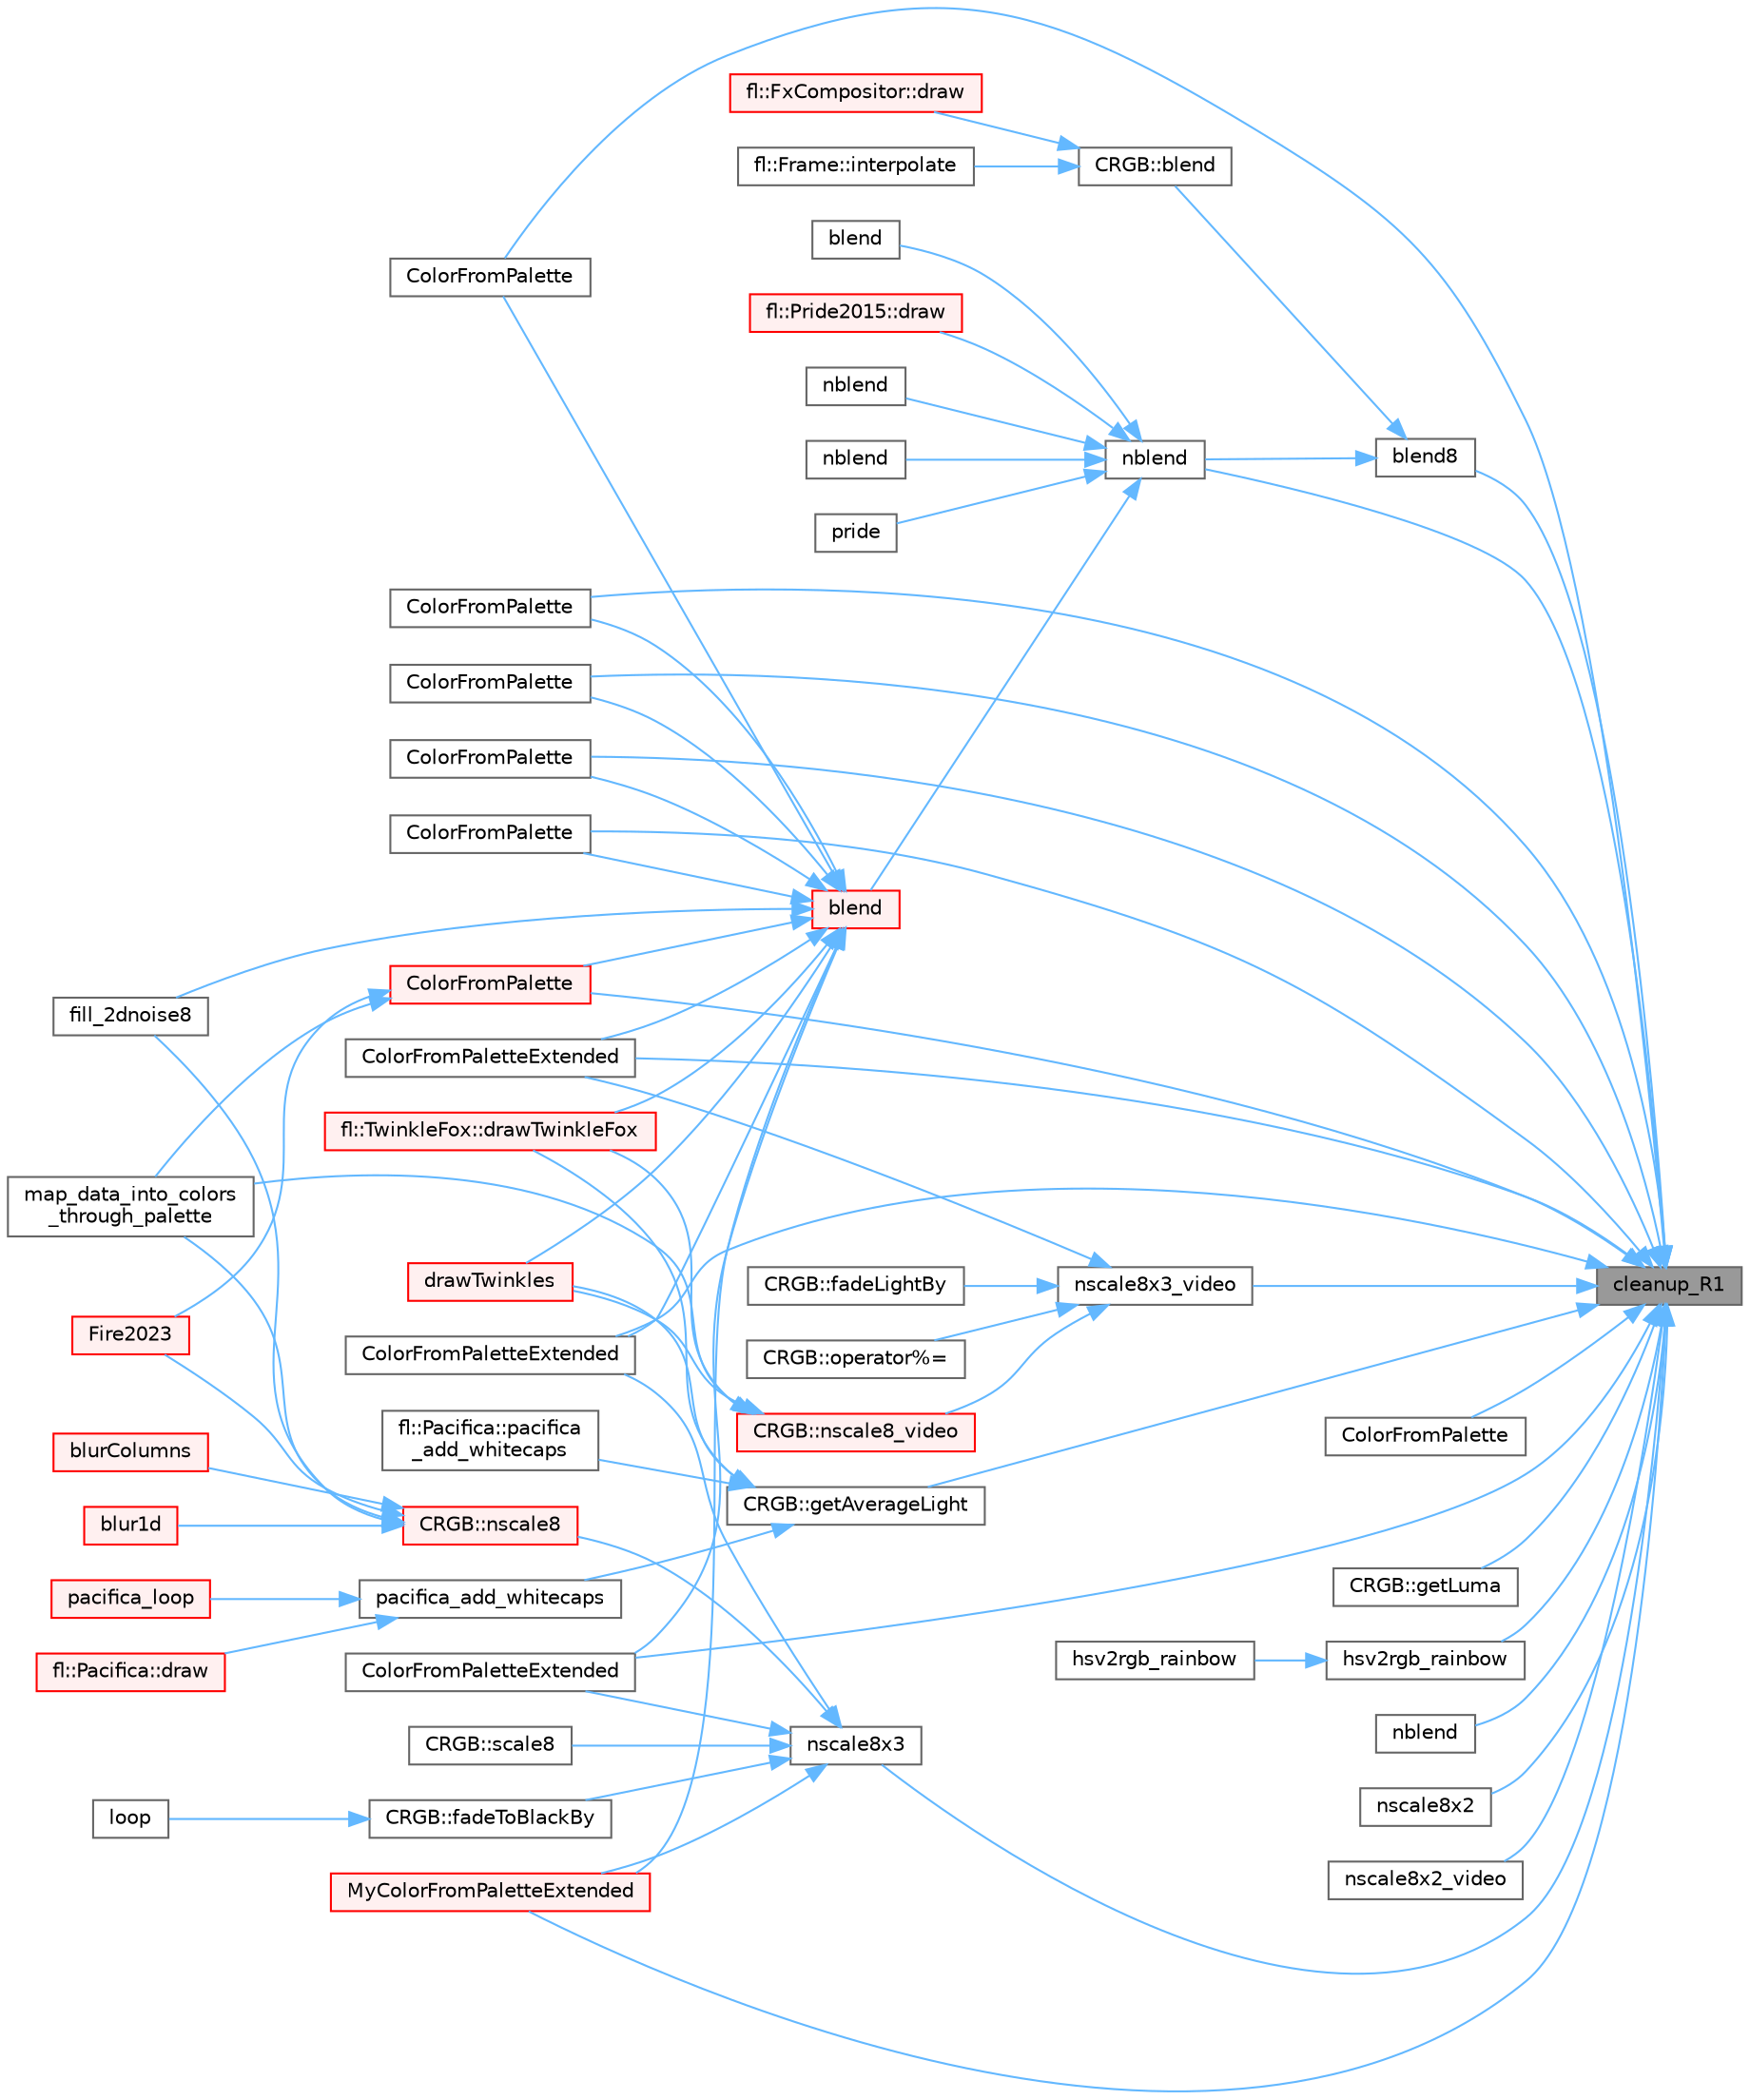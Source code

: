 digraph "cleanup_R1"
{
 // LATEX_PDF_SIZE
  bgcolor="transparent";
  edge [fontname=Helvetica,fontsize=10,labelfontname=Helvetica,labelfontsize=10];
  node [fontname=Helvetica,fontsize=10,shape=box,height=0.2,width=0.4];
  rankdir="RL";
  Node1 [id="Node000001",label="cleanup_R1",height=0.2,width=0.4,color="gray40", fillcolor="grey60", style="filled", fontcolor="black",tooltip="Clean up the r1 register after a series of *LEAVING_R1_DIRTY calls."];
  Node1 -> Node2 [id="edge1_Node000001_Node000002",dir="back",color="steelblue1",style="solid",tooltip=" "];
  Node2 [id="Node000002",label="blend8",height=0.2,width=0.4,color="grey40", fillcolor="white", style="filled",URL="$d5/d98/group___math.html#ga9a604de042246d6c87fdbfdd5578f377",tooltip="Blend a variable proportion (0-255) of one byte to another."];
  Node2 -> Node3 [id="edge2_Node000002_Node000003",dir="back",color="steelblue1",style="solid",tooltip=" "];
  Node3 [id="Node000003",label="CRGB::blend",height=0.2,width=0.4,color="grey40", fillcolor="white", style="filled",URL="$db/d87/group___pixel_types.html#a6348cb098a0b27f443bd1af290dafa94",tooltip=" "];
  Node3 -> Node4 [id="edge3_Node000003_Node000004",dir="back",color="steelblue1",style="solid",tooltip=" "];
  Node4 [id="Node000004",label="fl::FxCompositor::draw",height=0.2,width=0.4,color="red", fillcolor="#FFF0F0", style="filled",URL="$d7/df1/classfl_1_1_fx_compositor.html#aade5cf1a5c03eb71c39f8ed58c981e96",tooltip=" "];
  Node3 -> Node7 [id="edge4_Node000003_Node000007",dir="back",color="steelblue1",style="solid",tooltip=" "];
  Node7 [id="Node000007",label="fl::Frame::interpolate",height=0.2,width=0.4,color="grey40", fillcolor="white", style="filled",URL="$d1/de0/classfl_1_1_frame.html#a18b6f7181804a0392e40796f46352115",tooltip=" "];
  Node2 -> Node8 [id="edge5_Node000002_Node000008",dir="back",color="steelblue1",style="solid",tooltip=" "];
  Node8 [id="Node000008",label="nblend",height=0.2,width=0.4,color="grey40", fillcolor="white", style="filled",URL="$dc/db8/group___color_blends.html#ga325120664a9c9b41abceee65303b0c4e",tooltip="Destructively modifies one color, blending in a given fraction of an overlay color."];
  Node8 -> Node9 [id="edge6_Node000008_Node000009",dir="back",color="steelblue1",style="solid",tooltip=" "];
  Node9 [id="Node000009",label="blend",height=0.2,width=0.4,color="grey40", fillcolor="white", style="filled",URL="$dc/db8/group___color_blends.html#ga0d242048cc8978be5ea70a6c33402721",tooltip="Computes a new color blended some fraction of the way between two other colors."];
  Node8 -> Node10 [id="edge7_Node000008_Node000010",dir="back",color="steelblue1",style="solid",tooltip=" "];
  Node10 [id="Node000010",label="blend",height=0.2,width=0.4,color="red", fillcolor="#FFF0F0", style="filled",URL="$dc/db8/group___color_blends.html#ga4f06b4423f71f77346aaf5dabe7dd05c",tooltip="Computes a new color blended some fraction of the way between two other colors."];
  Node10 -> Node13 [id="edge8_Node000010_Node000013",dir="back",color="steelblue1",style="solid",tooltip=" "];
  Node13 [id="Node000013",label="ColorFromPalette",height=0.2,width=0.4,color="grey40", fillcolor="white", style="filled",URL="$d2/d73/group___palette_colors.html#gafdfc20fbf9b8e4b71e010a654ec27891",tooltip="Get a color from a palette."];
  Node10 -> Node14 [id="edge9_Node000010_Node000014",dir="back",color="steelblue1",style="solid",tooltip=" "];
  Node14 [id="Node000014",label="ColorFromPalette",height=0.2,width=0.4,color="grey40", fillcolor="white", style="filled",URL="$d2/d73/group___palette_colors.html#ga1684ed7eb860c68a915d03e94250e58a",tooltip="Get a color from a palette."];
  Node10 -> Node15 [id="edge10_Node000010_Node000015",dir="back",color="steelblue1",style="solid",tooltip=" "];
  Node15 [id="Node000015",label="ColorFromPalette",height=0.2,width=0.4,color="red", fillcolor="#FFF0F0", style="filled",URL="$d2/d73/group___palette_colors.html#gac46e65aff3dd6519b33e27f0998f17cd",tooltip="Get a color from a palette."];
  Node15 -> Node34 [id="edge11_Node000015_Node000034",dir="back",color="steelblue1",style="solid",tooltip=" "];
  Node34 [id="Node000034",label="Fire2023",height=0.2,width=0.4,color="red", fillcolor="#FFF0F0", style="filled",URL="$d8/d2c/_fire2023_8ino.html#abe327b12b434120ecf20ae3f46800983",tooltip=" "];
  Node15 -> Node36 [id="edge12_Node000015_Node000036",dir="back",color="steelblue1",style="solid",tooltip=" "];
  Node36 [id="Node000036",label="map_data_into_colors\l_through_palette",height=0.2,width=0.4,color="grey40", fillcolor="white", style="filled",URL="$d2/d73/group___palette_colors.html#gaf34a692bbec05b697dc9c06d8bb0f74f",tooltip="Maps an array of palette color indexes into an array of LED colors."];
  Node10 -> Node58 [id="edge13_Node000010_Node000058",dir="back",color="steelblue1",style="solid",tooltip=" "];
  Node58 [id="Node000058",label="ColorFromPalette",height=0.2,width=0.4,color="grey40", fillcolor="white", style="filled",URL="$d2/d73/group___palette_colors.html#gae5e137a13a4b6145fe40007328d398f4",tooltip="Get a color from a palette."];
  Node10 -> Node59 [id="edge14_Node000010_Node000059",dir="back",color="steelblue1",style="solid",tooltip=" "];
  Node59 [id="Node000059",label="ColorFromPalette",height=0.2,width=0.4,color="grey40", fillcolor="white", style="filled",URL="$d2/d73/group___palette_colors.html#ga0a1bd774cd65ee7b85a20c11212bbd95",tooltip="Get a color from a palette."];
  Node10 -> Node60 [id="edge15_Node000010_Node000060",dir="back",color="steelblue1",style="solid",tooltip=" "];
  Node60 [id="Node000060",label="ColorFromPalette",height=0.2,width=0.4,color="grey40", fillcolor="white", style="filled",URL="$d2/d73/group___palette_colors.html#gaea6bd3ab3ec62d88e2dcc7ab2486dcd4",tooltip="Get a color from a palette."];
  Node10 -> Node61 [id="edge16_Node000010_Node000061",dir="back",color="steelblue1",style="solid",tooltip=" "];
  Node61 [id="Node000061",label="ColorFromPaletteExtended",height=0.2,width=0.4,color="grey40", fillcolor="white", style="filled",URL="$d2/d73/group___palette_colors.html#ga61f55da5eb81ddc50f7855b26fb0d69b",tooltip="Same as ColorFromPalette, but with uint16_t index to give greater precision."];
  Node10 -> Node62 [id="edge17_Node000010_Node000062",dir="back",color="steelblue1",style="solid",tooltip=" "];
  Node62 [id="Node000062",label="ColorFromPaletteExtended",height=0.2,width=0.4,color="grey40", fillcolor="white", style="filled",URL="$d2/d73/group___palette_colors.html#ga681c8340a30e692e7bbfec5a104cc80f",tooltip=" "];
  Node10 -> Node63 [id="edge18_Node000010_Node000063",dir="back",color="steelblue1",style="solid",tooltip=" "];
  Node63 [id="Node000063",label="ColorFromPaletteExtended",height=0.2,width=0.4,color="grey40", fillcolor="white", style="filled",URL="$d2/d73/group___palette_colors.html#ga59c2f3e8a12b9eef789c37ae4d5f0182",tooltip="Same as ColorFromPalette, but higher precision."];
  Node10 -> Node24 [id="edge19_Node000010_Node000024",dir="back",color="steelblue1",style="solid",tooltip=" "];
  Node24 [id="Node000024",label="fl::TwinkleFox::drawTwinkleFox",height=0.2,width=0.4,color="red", fillcolor="#FFF0F0", style="filled",URL="$de/db5/classfl_1_1_twinkle_fox.html#a67375829d0da55e17d3f74ac9817914d",tooltip=" "];
  Node10 -> Node21 [id="edge20_Node000010_Node000021",dir="back",color="steelblue1",style="solid",tooltip=" "];
  Node21 [id="Node000021",label="drawTwinkles",height=0.2,width=0.4,color="red", fillcolor="#FFF0F0", style="filled",URL="$d4/dd0/_twinkle_fox_8ino.html#a6d0a3407d4b43c23c7bdd4aac9fc76fd",tooltip=" "];
  Node10 -> Node66 [id="edge21_Node000010_Node000066",dir="back",color="steelblue1",style="solid",tooltip=" "];
  Node66 [id="Node000066",label="fill_2dnoise8",height=0.2,width=0.4,color="grey40", fillcolor="white", style="filled",URL="$de/da4/group___noise_fill.html#ga6fcc17e60eac4b9dbb620f7e354177f1",tooltip="Fill an LED matrix with random colors, using 8-bit noise."];
  Node10 -> Node67 [id="edge22_Node000010_Node000067",dir="back",color="steelblue1",style="solid",tooltip=" "];
  Node67 [id="Node000067",label="MyColorFromPaletteExtended",height=0.2,width=0.4,color="red", fillcolor="#FFF0F0", style="filled",URL="$dd/d61/_fx_water_8ino.html#aa04e7c98cb0803818832555bf128fb57",tooltip=" "];
  Node8 -> Node69 [id="edge23_Node000008_Node000069",dir="back",color="steelblue1",style="solid",tooltip=" "];
  Node69 [id="Node000069",label="fl::Pride2015::draw",height=0.2,width=0.4,color="red", fillcolor="#FFF0F0", style="filled",URL="$df/d11/classfl_1_1_pride2015.html#a331b131b082d622bbd9208bf05308d0d",tooltip=" "];
  Node8 -> Node71 [id="edge24_Node000008_Node000071",dir="back",color="steelblue1",style="solid",tooltip=" "];
  Node71 [id="Node000071",label="nblend",height=0.2,width=0.4,color="grey40", fillcolor="white", style="filled",URL="$dc/db8/group___color_blends.html#ga6d07fb779bbeddd59a9025cdc64594d6",tooltip="Destructively blends a given fraction of a color array into an existing color array."];
  Node8 -> Node72 [id="edge25_Node000008_Node000072",dir="back",color="steelblue1",style="solid",tooltip=" "];
  Node72 [id="Node000072",label="nblend",height=0.2,width=0.4,color="grey40", fillcolor="white", style="filled",URL="$dc/db8/group___color_blends.html#ga63e89e8505c65e973218d1638dda3b04",tooltip="Destructively blends a given fraction of a color array into an existing color array."];
  Node8 -> Node73 [id="edge26_Node000008_Node000073",dir="back",color="steelblue1",style="solid",tooltip=" "];
  Node73 [id="Node000073",label="pride",height=0.2,width=0.4,color="grey40", fillcolor="white", style="filled",URL="$d0/dce/_pride2015_8ino.html#a6e24bc1de16730062b4d4be6ad4f8e3b",tooltip=" "];
  Node1 -> Node13 [id="edge27_Node000001_Node000013",dir="back",color="steelblue1",style="solid",tooltip=" "];
  Node1 -> Node14 [id="edge28_Node000001_Node000014",dir="back",color="steelblue1",style="solid",tooltip=" "];
  Node1 -> Node15 [id="edge29_Node000001_Node000015",dir="back",color="steelblue1",style="solid",tooltip=" "];
  Node1 -> Node74 [id="edge30_Node000001_Node000074",dir="back",color="steelblue1",style="solid",tooltip=" "];
  Node74 [id="Node000074",label="ColorFromPalette",height=0.2,width=0.4,color="grey40", fillcolor="white", style="filled",URL="$d2/d73/group___palette_colors.html#gaf65fa1b4fedbbd7b8054a71e1b6474b3",tooltip="Get a color from a palette."];
  Node1 -> Node58 [id="edge31_Node000001_Node000058",dir="back",color="steelblue1",style="solid",tooltip=" "];
  Node1 -> Node59 [id="edge32_Node000001_Node000059",dir="back",color="steelblue1",style="solid",tooltip=" "];
  Node1 -> Node60 [id="edge33_Node000001_Node000060",dir="back",color="steelblue1",style="solid",tooltip=" "];
  Node1 -> Node61 [id="edge34_Node000001_Node000061",dir="back",color="steelblue1",style="solid",tooltip=" "];
  Node1 -> Node62 [id="edge35_Node000001_Node000062",dir="back",color="steelblue1",style="solid",tooltip=" "];
  Node1 -> Node63 [id="edge36_Node000001_Node000063",dir="back",color="steelblue1",style="solid",tooltip=" "];
  Node1 -> Node75 [id="edge37_Node000001_Node000075",dir="back",color="steelblue1",style="solid",tooltip=" "];
  Node75 [id="Node000075",label="CRGB::getAverageLight",height=0.2,width=0.4,color="grey40", fillcolor="white", style="filled",URL="$db/d87/group___pixel_types.html#a940908cc69606bdabe3b2d32a9097356",tooltip="Get the average of the R, G, and B values."];
  Node75 -> Node24 [id="edge38_Node000075_Node000024",dir="back",color="steelblue1",style="solid",tooltip=" "];
  Node75 -> Node21 [id="edge39_Node000075_Node000021",dir="back",color="steelblue1",style="solid",tooltip=" "];
  Node75 -> Node76 [id="edge40_Node000075_Node000076",dir="back",color="steelblue1",style="solid",tooltip=" "];
  Node76 [id="Node000076",label="fl::Pacifica::pacifica\l_add_whitecaps",height=0.2,width=0.4,color="grey40", fillcolor="white", style="filled",URL="$d2/db2/classfl_1_1_pacifica.html#abbe1bbf6675103bb2857b13cad156aa4",tooltip=" "];
  Node75 -> Node77 [id="edge41_Node000075_Node000077",dir="back",color="steelblue1",style="solid",tooltip=" "];
  Node77 [id="Node000077",label="pacifica_add_whitecaps",height=0.2,width=0.4,color="grey40", fillcolor="white", style="filled",URL="$dc/d25/_pacifica_8ino.html#a638fb6ae6610fed66077161e7e044f26",tooltip=" "];
  Node77 -> Node43 [id="edge42_Node000077_Node000043",dir="back",color="steelblue1",style="solid",tooltip=" "];
  Node43 [id="Node000043",label="fl::Pacifica::draw",height=0.2,width=0.4,color="red", fillcolor="#FFF0F0", style="filled",URL="$d2/db2/classfl_1_1_pacifica.html#a264d0c1db5db60028b6fab87af13d700",tooltip=" "];
  Node77 -> Node46 [id="edge43_Node000077_Node000046",dir="back",color="steelblue1",style="solid",tooltip=" "];
  Node46 [id="Node000046",label="pacifica_loop",height=0.2,width=0.4,color="red", fillcolor="#FFF0F0", style="filled",URL="$dc/d25/_pacifica_8ino.html#a158d427a947ef0a715c7ffd916346acc",tooltip=" "];
  Node1 -> Node78 [id="edge44_Node000001_Node000078",dir="back",color="steelblue1",style="solid",tooltip=" "];
  Node78 [id="Node000078",label="CRGB::getLuma",height=0.2,width=0.4,color="grey40", fillcolor="white", style="filled",URL="$db/d87/group___pixel_types.html#a1646931c5c6fe7a68548474388a3e97c",tooltip="Get the \"luma\" of a CRGB object."];
  Node1 -> Node79 [id="edge45_Node000001_Node000079",dir="back",color="steelblue1",style="solid",tooltip=" "];
  Node79 [id="Node000079",label="hsv2rgb_rainbow",height=0.2,width=0.4,color="grey40", fillcolor="white", style="filled",URL="$df/d9d/hsv2rgb_8cpp.html#a06ee0f21e1bf430ea547244f6ed4add8",tooltip=" "];
  Node79 -> Node80 [id="edge46_Node000079_Node000080",dir="back",color="steelblue1",style="solid",tooltip=" "];
  Node80 [id="Node000080",label="hsv2rgb_rainbow",height=0.2,width=0.4,color="grey40", fillcolor="white", style="filled",URL="$dd/dc7/group___h_s_v2_r_g_b.html#gaf722826b0b5d16450ca3da28382e7eb3",tooltip="Forward declaration of hsv2rgb_rainbow here, to avoid circular dependencies."];
  Node1 -> Node67 [id="edge47_Node000001_Node000067",dir="back",color="steelblue1",style="solid",tooltip=" "];
  Node1 -> Node81 [id="edge48_Node000001_Node000081",dir="back",color="steelblue1",style="solid",tooltip=" "];
  Node81 [id="Node000081",label="nblend",height=0.2,width=0.4,color="grey40", fillcolor="white", style="filled",URL="$dc/db8/group___color_blends.html#gab18a835a14780faf17c53c64f4ba0ae6",tooltip="Destructively modifies one color, blending in a given fraction of an overlay color."];
  Node1 -> Node8 [id="edge49_Node000001_Node000008",dir="back",color="steelblue1",style="solid",tooltip=" "];
  Node1 -> Node82 [id="edge50_Node000001_Node000082",dir="back",color="steelblue1",style="solid",tooltip=" "];
  Node82 [id="Node000082",label="nscale8x2",height=0.2,width=0.4,color="grey40", fillcolor="white", style="filled",URL="$d0/da8/group___scaling.html#ga6f419761a744efed4bae8875ac07aef0",tooltip="Scale two one-byte values by a third one, which is treated as the numerator of a fraction whose demom..."];
  Node1 -> Node83 [id="edge51_Node000001_Node000083",dir="back",color="steelblue1",style="solid",tooltip=" "];
  Node83 [id="Node000083",label="nscale8x2_video",height=0.2,width=0.4,color="grey40", fillcolor="white", style="filled",URL="$d0/da8/group___scaling.html#ga4204edd4a3f8aac7124a10f1f5cfccfe",tooltip="Scale two one-byte values by a third one, which is treated as the numerator of a fraction whose demom..."];
  Node1 -> Node84 [id="edge52_Node000001_Node000084",dir="back",color="steelblue1",style="solid",tooltip=" "];
  Node84 [id="Node000084",label="nscale8x3",height=0.2,width=0.4,color="grey40", fillcolor="white", style="filled",URL="$d0/da8/group___scaling.html#ga39bf87e5526120889086cab19ac749b1",tooltip="Scale three one-byte values by a fourth one, which is treated as the numerator of a fraction whose de..."];
  Node84 -> Node61 [id="edge53_Node000084_Node000061",dir="back",color="steelblue1",style="solid",tooltip=" "];
  Node84 -> Node62 [id="edge54_Node000084_Node000062",dir="back",color="steelblue1",style="solid",tooltip=" "];
  Node84 -> Node85 [id="edge55_Node000084_Node000085",dir="back",color="steelblue1",style="solid",tooltip=" "];
  Node85 [id="Node000085",label="CRGB::fadeToBlackBy",height=0.2,width=0.4,color="grey40", fillcolor="white", style="filled",URL="$db/d87/group___pixel_types.html#aec2425ad20ac3c5191ac2b47eec4dca0",tooltip="fadeToBlackBy is a synonym for nscale8(), as a fade instead of a scale"];
  Node85 -> Node86 [id="edge56_Node000085_Node000086",dir="back",color="steelblue1",style="solid",tooltip=" "];
  Node86 [id="Node000086",label="loop",height=0.2,width=0.4,color="grey40", fillcolor="white", style="filled",URL="$d8/d01/_r_g_b_set_demo_8ino.html#afe461d27b9c48d5921c00d521181f12f",tooltip=" "];
  Node84 -> Node67 [id="edge57_Node000084_Node000067",dir="back",color="steelblue1",style="solid",tooltip=" "];
  Node84 -> Node87 [id="edge58_Node000084_Node000087",dir="back",color="steelblue1",style="solid",tooltip=" "];
  Node87 [id="Node000087",label="CRGB::nscale8",height=0.2,width=0.4,color="red", fillcolor="#FFF0F0", style="filled",URL="$db/d87/group___pixel_types.html#a5a3c3370a7de840ac31c07f6dc9bdb63",tooltip="Scale down a RGB to N/256ths of its current brightness, using \"plain math\" dimming rules."];
  Node87 -> Node88 [id="edge59_Node000087_Node000088",dir="back",color="steelblue1",style="solid",tooltip=" "];
  Node88 [id="Node000088",label="blur1d",height=0.2,width=0.4,color="red", fillcolor="#FFF0F0", style="filled",URL="$d5/d3d/group___color_blurs.html#gaacf0416f9e0438f23f92d0df6c338ea3",tooltip="One-dimensional blur filter."];
  Node87 -> Node90 [id="edge60_Node000087_Node000090",dir="back",color="steelblue1",style="solid",tooltip=" "];
  Node90 [id="Node000090",label="blurColumns",height=0.2,width=0.4,color="red", fillcolor="#FFF0F0", style="filled",URL="$d5/d3d/group___color_blurs.html#ga33ce178f76009348d3a0f0723b22d4de",tooltip="Perform a blur1d() on every column of a rectangular matrix."];
  Node87 -> Node66 [id="edge61_Node000087_Node000066",dir="back",color="steelblue1",style="solid",tooltip=" "];
  Node87 -> Node34 [id="edge62_Node000087_Node000034",dir="back",color="steelblue1",style="solid",tooltip=" "];
  Node87 -> Node36 [id="edge63_Node000087_Node000036",dir="back",color="steelblue1",style="solid",tooltip=" "];
  Node84 -> Node108 [id="edge64_Node000084_Node000108",dir="back",color="steelblue1",style="solid",tooltip=" "];
  Node108 [id="Node000108",label="CRGB::scale8",height=0.2,width=0.4,color="grey40", fillcolor="white", style="filled",URL="$db/d87/group___pixel_types.html#aa9c54727cd2a2145a126220ecd802ffc",tooltip="Return a CRGB object that is a scaled down version of this object."];
  Node1 -> Node109 [id="edge65_Node000001_Node000109",dir="back",color="steelblue1",style="solid",tooltip=" "];
  Node109 [id="Node000109",label="nscale8x3_video",height=0.2,width=0.4,color="grey40", fillcolor="white", style="filled",URL="$d0/da8/group___scaling.html#ga700b7f510f32e8c91385093c436c27d9",tooltip="Scale three one-byte values by a fourth one, which is treated as the numerator of a fraction whose de..."];
  Node109 -> Node63 [id="edge66_Node000109_Node000063",dir="back",color="steelblue1",style="solid",tooltip=" "];
  Node109 -> Node110 [id="edge67_Node000109_Node000110",dir="back",color="steelblue1",style="solid",tooltip=" "];
  Node110 [id="Node000110",label="CRGB::fadeLightBy",height=0.2,width=0.4,color="grey40", fillcolor="white", style="filled",URL="$db/d87/group___pixel_types.html#a3b098899b112c2c9a7ad7490992e0d84",tooltip="fadeLightBy is a synonym for nscale8_video(), as a fade instead of a scale"];
  Node109 -> Node111 [id="edge68_Node000109_Node000111",dir="back",color="steelblue1",style="solid",tooltip=" "];
  Node111 [id="Node000111",label="CRGB::nscale8_video",height=0.2,width=0.4,color="red", fillcolor="#FFF0F0", style="filled",URL="$db/d87/group___pixel_types.html#a0441d6094ab8f98d800ec789c36b4461",tooltip="Scale down a RGB to N/256ths of it's current brightness using \"video\" dimming rules."];
  Node111 -> Node24 [id="edge69_Node000111_Node000024",dir="back",color="steelblue1",style="solid",tooltip=" "];
  Node111 -> Node21 [id="edge70_Node000111_Node000021",dir="back",color="steelblue1",style="solid",tooltip=" "];
  Node111 -> Node36 [id="edge71_Node000111_Node000036",dir="back",color="steelblue1",style="solid",tooltip=" "];
  Node109 -> Node116 [id="edge72_Node000109_Node000116",dir="back",color="steelblue1",style="solid",tooltip=" "];
  Node116 [id="Node000116",label="CRGB::operator%=",height=0.2,width=0.4,color="grey40", fillcolor="white", style="filled",URL="$db/d87/group___pixel_types.html#ac7a79509725b4d54f710e757a15f2a97",tooltip="%= is a synonym for nscale8_video()."];
}
